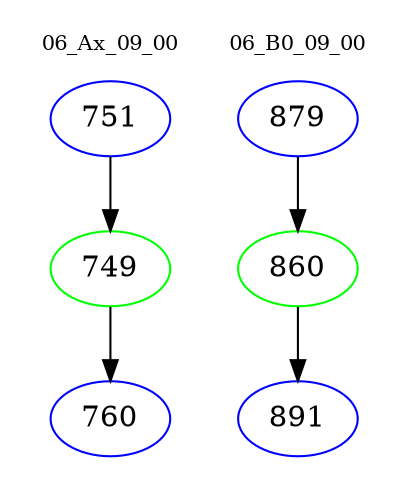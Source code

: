 digraph{
subgraph cluster_0 {
color = white
label = "06_Ax_09_00";
fontsize=10;
T0_751 [label="751", color="blue"]
T0_751 -> T0_749 [color="black"]
T0_749 [label="749", color="green"]
T0_749 -> T0_760 [color="black"]
T0_760 [label="760", color="blue"]
}
subgraph cluster_1 {
color = white
label = "06_B0_09_00";
fontsize=10;
T1_879 [label="879", color="blue"]
T1_879 -> T1_860 [color="black"]
T1_860 [label="860", color="green"]
T1_860 -> T1_891 [color="black"]
T1_891 [label="891", color="blue"]
}
}
